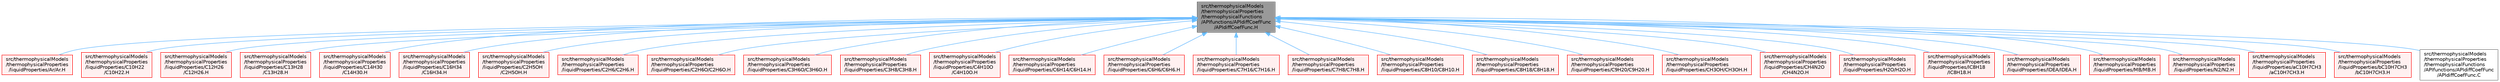 digraph "src/thermophysicalModels/thermophysicalProperties/thermophysicalFunctions/APIfunctions/APIdiffCoefFunc/APIdiffCoefFunc.H"
{
 // LATEX_PDF_SIZE
  bgcolor="transparent";
  edge [fontname=Helvetica,fontsize=10,labelfontname=Helvetica,labelfontsize=10];
  node [fontname=Helvetica,fontsize=10,shape=box,height=0.2,width=0.4];
  Node1 [id="Node000001",label="src/thermophysicalModels\l/thermophysicalProperties\l/thermophysicalFunctions\l/APIfunctions/APIdiffCoefFunc\l/APIdiffCoefFunc.H",height=0.2,width=0.4,color="gray40", fillcolor="grey60", style="filled", fontcolor="black",tooltip=" "];
  Node1 -> Node2 [id="edge1_Node000001_Node000002",dir="back",color="steelblue1",style="solid",tooltip=" "];
  Node2 [id="Node000002",label="src/thermophysicalModels\l/thermophysicalProperties\l/liquidProperties/Ar/Ar.H",height=0.2,width=0.4,color="red", fillcolor="#FFF0F0", style="filled",URL="$Ar_8H.html",tooltip=" "];
  Node1 -> Node4 [id="edge2_Node000001_Node000004",dir="back",color="steelblue1",style="solid",tooltip=" "];
  Node4 [id="Node000004",label="src/thermophysicalModels\l/thermophysicalProperties\l/liquidProperties/C10H22\l/C10H22.H",height=0.2,width=0.4,color="red", fillcolor="#FFF0F0", style="filled",URL="$C10H22_8H.html",tooltip=" "];
  Node1 -> Node6 [id="edge3_Node000001_Node000006",dir="back",color="steelblue1",style="solid",tooltip=" "];
  Node6 [id="Node000006",label="src/thermophysicalModels\l/thermophysicalProperties\l/liquidProperties/C12H26\l/C12H26.H",height=0.2,width=0.4,color="red", fillcolor="#FFF0F0", style="filled",URL="$C12H26_8H.html",tooltip=" "];
  Node1 -> Node8 [id="edge4_Node000001_Node000008",dir="back",color="steelblue1",style="solid",tooltip=" "];
  Node8 [id="Node000008",label="src/thermophysicalModels\l/thermophysicalProperties\l/liquidProperties/C13H28\l/C13H28.H",height=0.2,width=0.4,color="red", fillcolor="#FFF0F0", style="filled",URL="$C13H28_8H.html",tooltip=" "];
  Node1 -> Node10 [id="edge5_Node000001_Node000010",dir="back",color="steelblue1",style="solid",tooltip=" "];
  Node10 [id="Node000010",label="src/thermophysicalModels\l/thermophysicalProperties\l/liquidProperties/C14H30\l/C14H30.H",height=0.2,width=0.4,color="red", fillcolor="#FFF0F0", style="filled",URL="$C14H30_8H.html",tooltip=" "];
  Node1 -> Node12 [id="edge6_Node000001_Node000012",dir="back",color="steelblue1",style="solid",tooltip=" "];
  Node12 [id="Node000012",label="src/thermophysicalModels\l/thermophysicalProperties\l/liquidProperties/C16H34\l/C16H34.H",height=0.2,width=0.4,color="red", fillcolor="#FFF0F0", style="filled",URL="$C16H34_8H.html",tooltip=" "];
  Node1 -> Node14 [id="edge7_Node000001_Node000014",dir="back",color="steelblue1",style="solid",tooltip=" "];
  Node14 [id="Node000014",label="src/thermophysicalModels\l/thermophysicalProperties\l/liquidProperties/C2H5OH\l/C2H5OH.H",height=0.2,width=0.4,color="red", fillcolor="#FFF0F0", style="filled",URL="$C2H5OH_8H.html",tooltip=" "];
  Node1 -> Node16 [id="edge8_Node000001_Node000016",dir="back",color="steelblue1",style="solid",tooltip=" "];
  Node16 [id="Node000016",label="src/thermophysicalModels\l/thermophysicalProperties\l/liquidProperties/C2H6/C2H6.H",height=0.2,width=0.4,color="red", fillcolor="#FFF0F0", style="filled",URL="$C2H6_8H.html",tooltip=" "];
  Node1 -> Node18 [id="edge9_Node000001_Node000018",dir="back",color="steelblue1",style="solid",tooltip=" "];
  Node18 [id="Node000018",label="src/thermophysicalModels\l/thermophysicalProperties\l/liquidProperties/C2H6O/C2H6O.H",height=0.2,width=0.4,color="red", fillcolor="#FFF0F0", style="filled",URL="$C2H6O_8H.html",tooltip=" "];
  Node1 -> Node20 [id="edge10_Node000001_Node000020",dir="back",color="steelblue1",style="solid",tooltip=" "];
  Node20 [id="Node000020",label="src/thermophysicalModels\l/thermophysicalProperties\l/liquidProperties/C3H6O/C3H6O.H",height=0.2,width=0.4,color="red", fillcolor="#FFF0F0", style="filled",URL="$C3H6O_8H.html",tooltip=" "];
  Node1 -> Node22 [id="edge11_Node000001_Node000022",dir="back",color="steelblue1",style="solid",tooltip=" "];
  Node22 [id="Node000022",label="src/thermophysicalModels\l/thermophysicalProperties\l/liquidProperties/C3H8/C3H8.H",height=0.2,width=0.4,color="red", fillcolor="#FFF0F0", style="filled",URL="$C3H8_8H.html",tooltip=" "];
  Node1 -> Node24 [id="edge12_Node000001_Node000024",dir="back",color="steelblue1",style="solid",tooltip=" "];
  Node24 [id="Node000024",label="src/thermophysicalModels\l/thermophysicalProperties\l/liquidProperties/C4H10O\l/C4H10O.H",height=0.2,width=0.4,color="red", fillcolor="#FFF0F0", style="filled",URL="$C4H10O_8H.html",tooltip=" "];
  Node1 -> Node26 [id="edge13_Node000001_Node000026",dir="back",color="steelblue1",style="solid",tooltip=" "];
  Node26 [id="Node000026",label="src/thermophysicalModels\l/thermophysicalProperties\l/liquidProperties/C6H14/C6H14.H",height=0.2,width=0.4,color="red", fillcolor="#FFF0F0", style="filled",URL="$C6H14_8H.html",tooltip=" "];
  Node1 -> Node28 [id="edge14_Node000001_Node000028",dir="back",color="steelblue1",style="solid",tooltip=" "];
  Node28 [id="Node000028",label="src/thermophysicalModels\l/thermophysicalProperties\l/liquidProperties/C6H6/C6H6.H",height=0.2,width=0.4,color="red", fillcolor="#FFF0F0", style="filled",URL="$C6H6_8H.html",tooltip=" "];
  Node1 -> Node30 [id="edge15_Node000001_Node000030",dir="back",color="steelblue1",style="solid",tooltip=" "];
  Node30 [id="Node000030",label="src/thermophysicalModels\l/thermophysicalProperties\l/liquidProperties/C7H16/C7H16.H",height=0.2,width=0.4,color="red", fillcolor="#FFF0F0", style="filled",URL="$C7H16_8H.html",tooltip=" "];
  Node1 -> Node32 [id="edge16_Node000001_Node000032",dir="back",color="steelblue1",style="solid",tooltip=" "];
  Node32 [id="Node000032",label="src/thermophysicalModels\l/thermophysicalProperties\l/liquidProperties/C7H8/C7H8.H",height=0.2,width=0.4,color="red", fillcolor="#FFF0F0", style="filled",URL="$C7H8_8H.html",tooltip=" "];
  Node1 -> Node34 [id="edge17_Node000001_Node000034",dir="back",color="steelblue1",style="solid",tooltip=" "];
  Node34 [id="Node000034",label="src/thermophysicalModels\l/thermophysicalProperties\l/liquidProperties/C8H10/C8H10.H",height=0.2,width=0.4,color="red", fillcolor="#FFF0F0", style="filled",URL="$C8H10_8H.html",tooltip=" "];
  Node1 -> Node36 [id="edge18_Node000001_Node000036",dir="back",color="steelblue1",style="solid",tooltip=" "];
  Node36 [id="Node000036",label="src/thermophysicalModels\l/thermophysicalProperties\l/liquidProperties/C8H18/C8H18.H",height=0.2,width=0.4,color="red", fillcolor="#FFF0F0", style="filled",URL="$C8H18_8H.html",tooltip=" "];
  Node1 -> Node38 [id="edge19_Node000001_Node000038",dir="back",color="steelblue1",style="solid",tooltip=" "];
  Node38 [id="Node000038",label="src/thermophysicalModels\l/thermophysicalProperties\l/liquidProperties/C9H20/C9H20.H",height=0.2,width=0.4,color="red", fillcolor="#FFF0F0", style="filled",URL="$C9H20_8H.html",tooltip=" "];
  Node1 -> Node40 [id="edge20_Node000001_Node000040",dir="back",color="steelblue1",style="solid",tooltip=" "];
  Node40 [id="Node000040",label="src/thermophysicalModels\l/thermophysicalProperties\l/liquidProperties/CH3OH/CH3OH.H",height=0.2,width=0.4,color="red", fillcolor="#FFF0F0", style="filled",URL="$CH3OH_8H.html",tooltip=" "];
  Node1 -> Node42 [id="edge21_Node000001_Node000042",dir="back",color="steelblue1",style="solid",tooltip=" "];
  Node42 [id="Node000042",label="src/thermophysicalModels\l/thermophysicalProperties\l/liquidProperties/CH4N2O\l/CH4N2O.H",height=0.2,width=0.4,color="red", fillcolor="#FFF0F0", style="filled",URL="$CH4N2O_8H.html",tooltip=" "];
  Node1 -> Node44 [id="edge22_Node000001_Node000044",dir="back",color="steelblue1",style="solid",tooltip=" "];
  Node44 [id="Node000044",label="src/thermophysicalModels\l/thermophysicalProperties\l/liquidProperties/H2O/H2O.H",height=0.2,width=0.4,color="red", fillcolor="#FFF0F0", style="filled",URL="$H2O_8H.html",tooltip=" "];
  Node1 -> Node46 [id="edge23_Node000001_Node000046",dir="back",color="steelblue1",style="solid",tooltip=" "];
  Node46 [id="Node000046",label="src/thermophysicalModels\l/thermophysicalProperties\l/liquidProperties/IC8H18\l/IC8H18.H",height=0.2,width=0.4,color="red", fillcolor="#FFF0F0", style="filled",URL="$IC8H18_8H.html",tooltip=" "];
  Node1 -> Node48 [id="edge24_Node000001_Node000048",dir="back",color="steelblue1",style="solid",tooltip=" "];
  Node48 [id="Node000048",label="src/thermophysicalModels\l/thermophysicalProperties\l/liquidProperties/IDEA/IDEA.H",height=0.2,width=0.4,color="red", fillcolor="#FFF0F0", style="filled",URL="$IDEA_8H.html",tooltip=" "];
  Node1 -> Node50 [id="edge25_Node000001_Node000050",dir="back",color="steelblue1",style="solid",tooltip=" "];
  Node50 [id="Node000050",label="src/thermophysicalModels\l/thermophysicalProperties\l/liquidProperties/MB/MB.H",height=0.2,width=0.4,color="red", fillcolor="#FFF0F0", style="filled",URL="$MB_8H.html",tooltip=" "];
  Node1 -> Node52 [id="edge26_Node000001_Node000052",dir="back",color="steelblue1",style="solid",tooltip=" "];
  Node52 [id="Node000052",label="src/thermophysicalModels\l/thermophysicalProperties\l/liquidProperties/N2/N2.H",height=0.2,width=0.4,color="red", fillcolor="#FFF0F0", style="filled",URL="$N2_8H.html",tooltip=" "];
  Node1 -> Node54 [id="edge27_Node000001_Node000054",dir="back",color="steelblue1",style="solid",tooltip=" "];
  Node54 [id="Node000054",label="src/thermophysicalModels\l/thermophysicalProperties\l/liquidProperties/aC10H7CH3\l/aC10H7CH3.H",height=0.2,width=0.4,color="red", fillcolor="#FFF0F0", style="filled",URL="$aC10H7CH3_8H.html",tooltip=" "];
  Node1 -> Node56 [id="edge28_Node000001_Node000056",dir="back",color="steelblue1",style="solid",tooltip=" "];
  Node56 [id="Node000056",label="src/thermophysicalModels\l/thermophysicalProperties\l/liquidProperties/bC10H7CH3\l/bC10H7CH3.H",height=0.2,width=0.4,color="red", fillcolor="#FFF0F0", style="filled",URL="$bC10H7CH3_8H.html",tooltip=" "];
  Node1 -> Node58 [id="edge29_Node000001_Node000058",dir="back",color="steelblue1",style="solid",tooltip=" "];
  Node58 [id="Node000058",label="src/thermophysicalModels\l/thermophysicalProperties\l/thermophysicalFunctions\l/APIfunctions/APIdiffCoefFunc\l/APIdiffCoefFunc.C",height=0.2,width=0.4,color="grey40", fillcolor="white", style="filled",URL="$APIdiffCoefFunc_8C.html",tooltip=" "];
}
